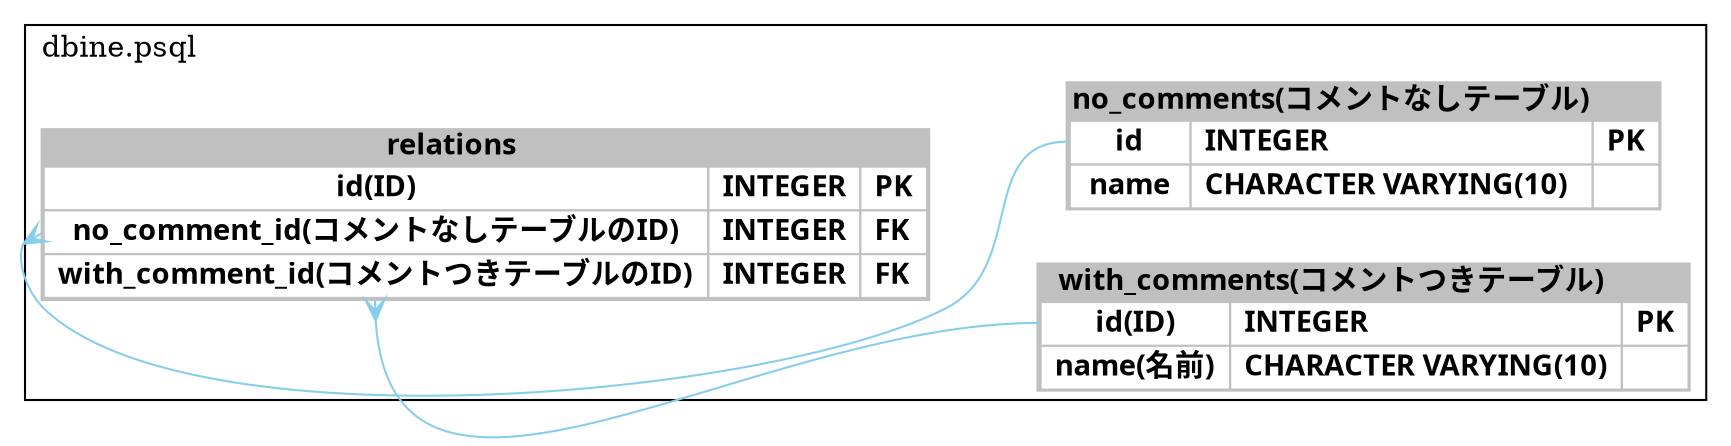 digraph {
	graph [bgcolor=white dpi=350 fontcolor=black label=<> labeljust=c labelloc=t margin=0 rankdir=LR]
	node [fontname="Yu Mincho Demibold" shape=none]
	edge [color=skyblue]
	subgraph "cluster_dbine.psql" {
		color=black fontcolor=black label="dbine.psql" labeljust=l
		dbine_psql_no_comments [label=<<font color="black"><table border="1" cellspacing="0" cellpadding="0" color="gray" bgcolor="gray"><tr><td colspan="2"><b>no_comments(コメントなしテーブル)</b></td></tr><tr><td bgcolor="white" cellpadding="2" port="id"> id </td><td bgcolor="white" cellpadding="2" align="left"> INTEGER </td><td bgcolor="white" cellpadding="2" align="left"> PK </td></tr><tr><td bgcolor="white" cellpadding="2" port="name"> name </td><td bgcolor="white" cellpadding="2" align="left"> CHARACTER VARYING(10) </td><td bgcolor="white" cellpadding="2" align="left">  </td></tr></table></font>>]
		dbine_psql_with_comments [label=<<font color="black"><table border="1" cellspacing="0" cellpadding="0" color="gray" bgcolor="gray"><tr><td colspan="2"><b>with_comments(コメントつきテーブル)</b></td></tr><tr><td bgcolor="white" cellpadding="2" port="id"> id(ID) </td><td bgcolor="white" cellpadding="2" align="left"> INTEGER </td><td bgcolor="white" cellpadding="2" align="left"> PK </td></tr><tr><td bgcolor="white" cellpadding="2" port="name"> name(名前) </td><td bgcolor="white" cellpadding="2" align="left"> CHARACTER VARYING(10) </td><td bgcolor="white" cellpadding="2" align="left">  </td></tr></table></font>>]
		dbine_psql_relations [label=<<font color="black"><table border="1" cellspacing="0" cellpadding="0" color="gray" bgcolor="gray"><tr><td colspan="2"><b>relations</b></td></tr><tr><td bgcolor="white" cellpadding="2" port="id"> id(ID) </td><td bgcolor="white" cellpadding="2" align="left"> INTEGER </td><td bgcolor="white" cellpadding="2" align="left"> PK </td></tr><tr><td bgcolor="white" cellpadding="2" port="no_comment_id"> no_comment_id(コメントなしテーブルのID) </td><td bgcolor="white" cellpadding="2" align="left"> INTEGER </td><td bgcolor="white" cellpadding="2" align="left"> FK </td></tr><tr><td bgcolor="white" cellpadding="2" port="with_comment_id"> with_comment_id(コメントつきテーブルのID) </td><td bgcolor="white" cellpadding="2" align="left"> INTEGER </td><td bgcolor="white" cellpadding="2" align="left"> FK </td></tr></table></font>>]
	}
	dbine_psql_relations:no_comment_id -> dbine_psql_no_comments:id [arrowtail=crow dir=back]
	dbine_psql_relations:with_comment_id -> dbine_psql_with_comments:id [arrowtail=crow dir=back]
}

